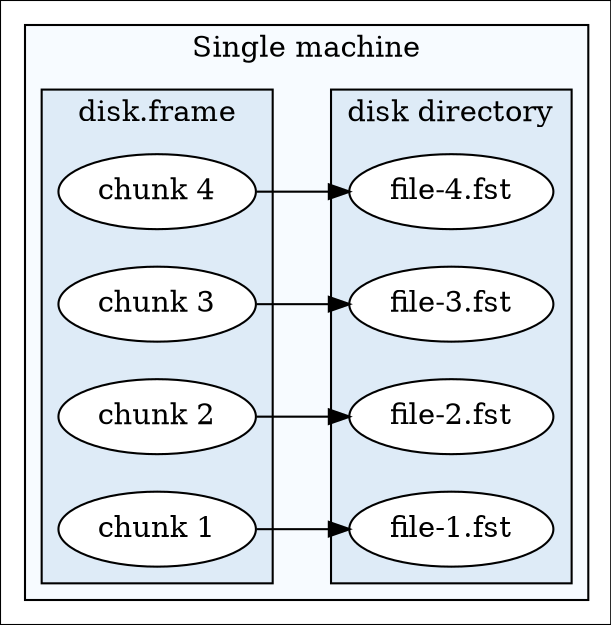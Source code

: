 digraph G {
	colorscheme=Blues9;
	style=filled;
	rankdir="LR"
	node [style=filled,fillcolor=white];

	subgraph cluster_machine {
		label="Single machine";
		fillcolor=1;

		subgraph cluster_diskframe {
			label="disk.frame"
				fillcolor=2;
			chunk4[label="chunk 4"];
			chunk3[label="chunk 3"];
			chunk2[label="chunk 2"];
			chunk1[label="chunk 1"];
		}

		subgraph cluster_diskdir {
			label="disk directory"
				fillcolor=2;
			fstfile4[label="file-4.fst"];
			fstfile3[label="file-3.fst"];
			fstfile2[label="file-2.fst"];
			fstfile1[label="file-1.fst"];
		}
	}

	chunk1 -> fstfile1;
	chunk2 -> fstfile2;
	chunk3 -> fstfile3;
	chunk4 -> fstfile4;
}
